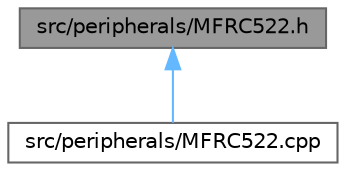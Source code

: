 digraph "src/peripherals/MFRC522.h"
{
 // LATEX_PDF_SIZE
  bgcolor="transparent";
  edge [fontname=Helvetica,fontsize=10,labelfontname=Helvetica,labelfontsize=10];
  node [fontname=Helvetica,fontsize=10,shape=box,height=0.2,width=0.4];
  Node1 [label="src/peripherals/MFRC522.h",height=0.2,width=0.4,color="gray40", fillcolor="grey60", style="filled", fontcolor="black",tooltip=" "];
  Node1 -> Node2 [dir="back",color="steelblue1",style="solid"];
  Node2 [label="src/peripherals/MFRC522.cpp",height=0.2,width=0.4,color="grey40", fillcolor="white", style="filled",URL="$_m_f_r_c522_8cpp.html",tooltip=" "];
}
